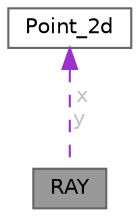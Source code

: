 digraph "RAY"
{
 // LATEX_PDF_SIZE
  bgcolor="transparent";
  edge [fontname=Helvetica,fontsize=10,labelfontname=Helvetica,labelfontsize=10];
  node [fontname=Helvetica,fontsize=10,shape=box,height=0.2,width=0.4];
  Node1 [id="Node000001",label="RAY",height=0.2,width=0.4,color="gray40", fillcolor="grey60", style="filled", fontcolor="black",tooltip="Simple representaion of a light path giving position on the image and source planes and lensing quant..."];
  Node2 -> Node1 [id="edge2_Node000001_Node000002",dir="back",color="darkorchid3",style="dashed",tooltip=" ",label=" x\ny",fontcolor="grey" ];
  Node2 [id="Node000002",label="Point_2d",height=0.2,width=0.4,color="gray40", fillcolor="white", style="filled",URL="$struct_point__2d.html",tooltip="Class for representing points or vectors in 2 dimensions. Not that the dereferencing operator is over..."];
}
